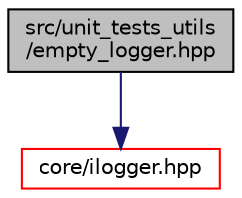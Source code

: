digraph "src/unit_tests_utils/empty_logger.hpp"
{
 // LATEX_PDF_SIZE
  edge [fontname="Helvetica",fontsize="10",labelfontname="Helvetica",labelfontsize="10"];
  node [fontname="Helvetica",fontsize="10",shape=record];
  Node1 [label="src/unit_tests_utils\l/empty_logger.hpp",height=0.2,width=0.4,color="black", fillcolor="grey75", style="filled", fontcolor="black",tooltip=" "];
  Node1 -> Node2 [color="midnightblue",fontsize="10",style="solid",fontname="Helvetica"];
  Node2 [label="core/ilogger.hpp",height=0.2,width=0.4,color="red", fillcolor="white", style="filled",URL="$ilogger_8hpp.html",tooltip=" "];
}

